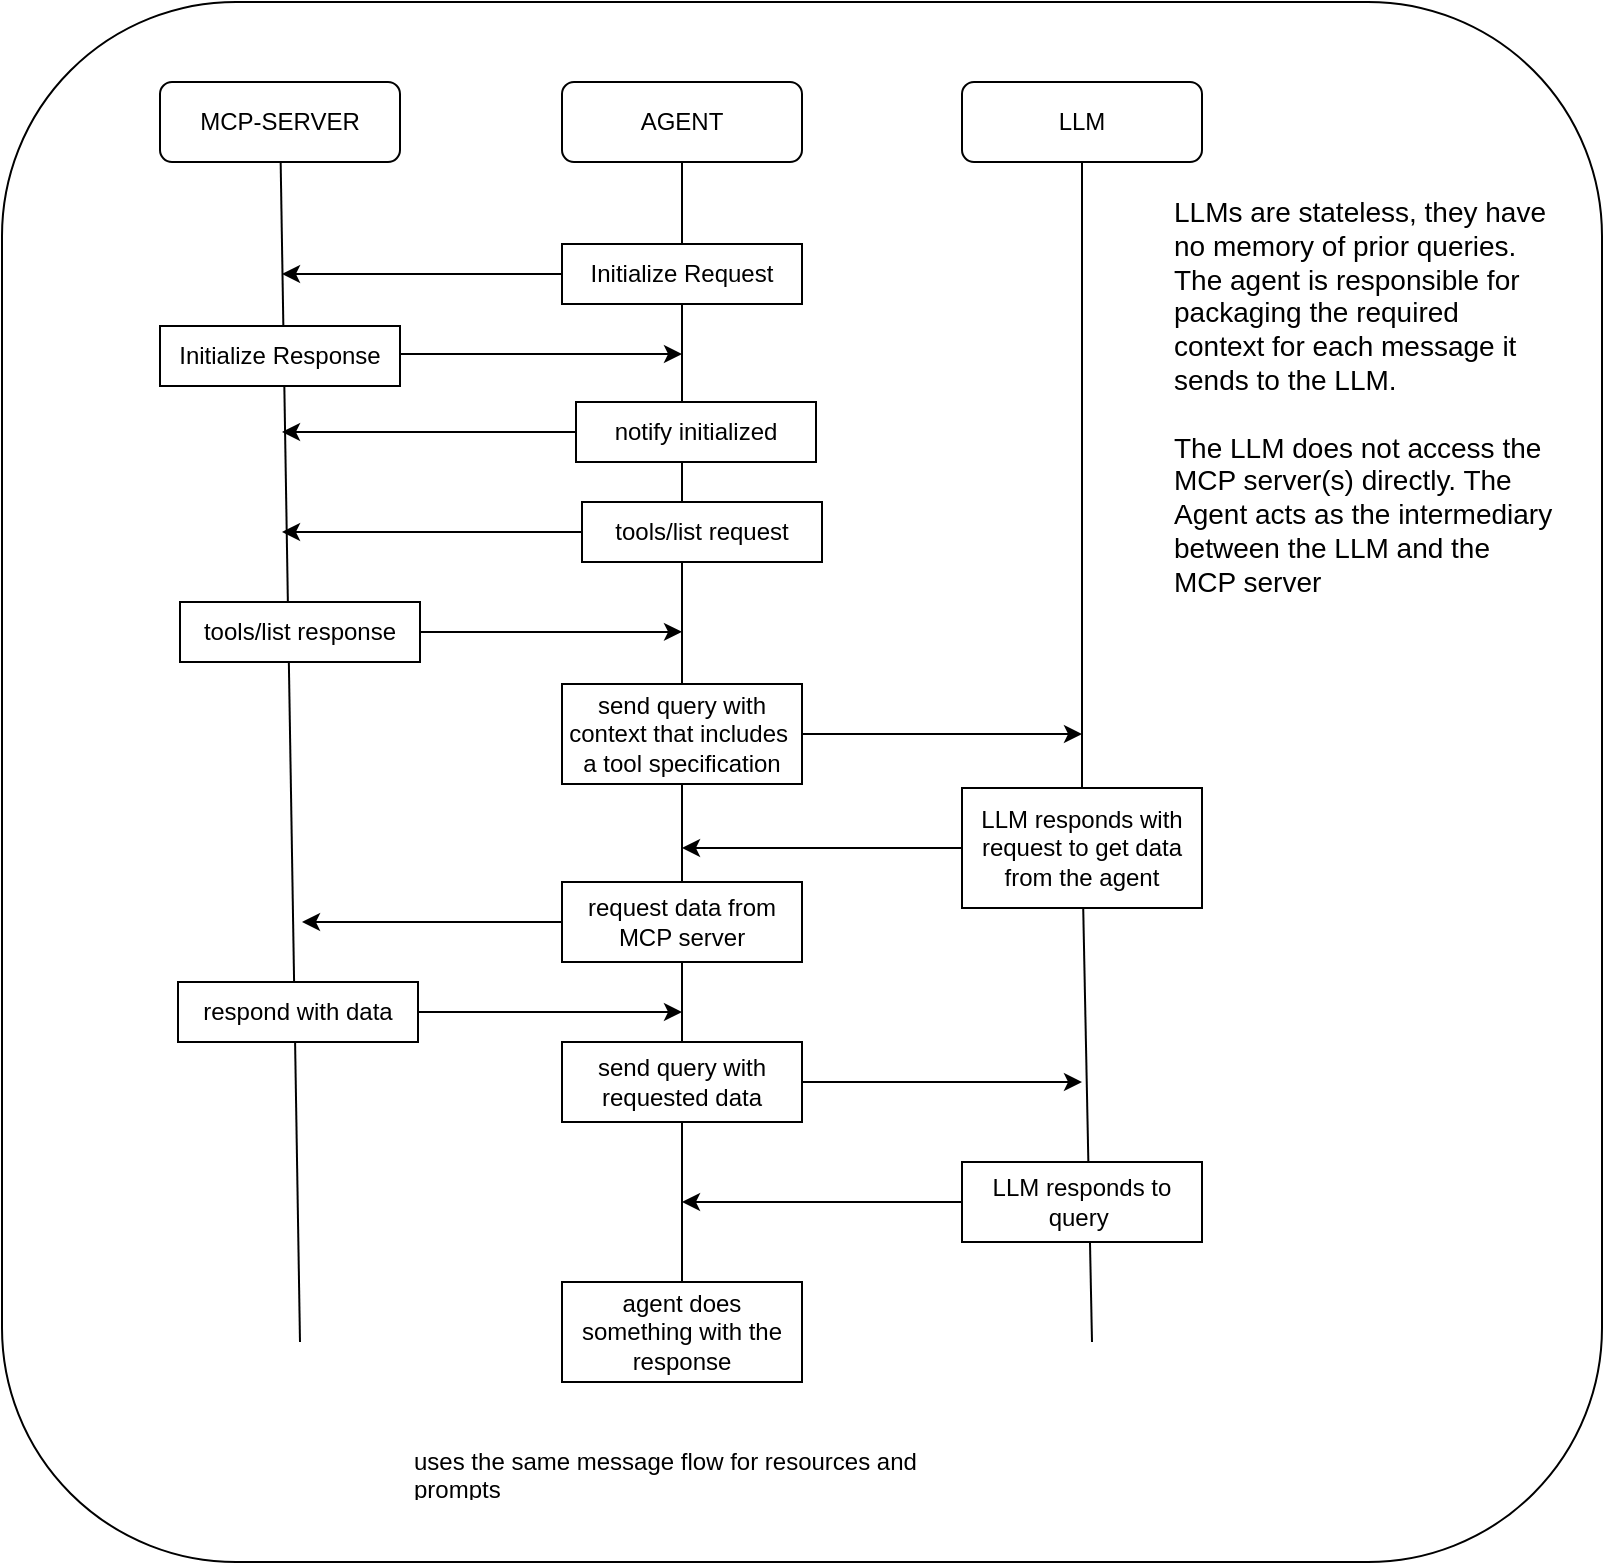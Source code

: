 <mxfile version="26.2.13">
  <diagram name="Page-1" id="CNjtrmU3WbDlpZcV8n7X">
    <mxGraphModel dx="919" dy="926" grid="1" gridSize="10" guides="1" tooltips="1" connect="1" arrows="1" fold="1" page="1" pageScale="1" pageWidth="850" pageHeight="1100" math="0" shadow="0">
      <root>
        <mxCell id="0" />
        <mxCell id="1" parent="0" />
        <mxCell id="aHsx0-igbcW8qf2o8ix_-20" value="" style="rounded=1;whiteSpace=wrap;html=1;" vertex="1" parent="1">
          <mxGeometry x="40" y="120" width="800" height="780" as="geometry" />
        </mxCell>
        <mxCell id="-iG8F86qC787wPcKdeDR-30" value="" style="endArrow=none;html=1;rounded=0;entryX=0.5;entryY=1;entryDx=0;entryDy=0;" parent="1" source="aHsx0-igbcW8qf2o8ix_-16" target="-iG8F86qC787wPcKdeDR-1" edge="1">
          <mxGeometry width="50" height="50" relative="1" as="geometry">
            <mxPoint x="380" y="790" as="sourcePoint" />
            <mxPoint x="450" y="420" as="targetPoint" />
          </mxGeometry>
        </mxCell>
        <mxCell id="-iG8F86qC787wPcKdeDR-9" value="" style="endArrow=none;html=1;rounded=0;" parent="1" target="-iG8F86qC787wPcKdeDR-2" edge="1">
          <mxGeometry width="50" height="50" relative="1" as="geometry">
            <mxPoint x="189" y="790" as="sourcePoint" />
            <mxPoint x="449" y="580" as="targetPoint" />
          </mxGeometry>
        </mxCell>
        <mxCell id="-iG8F86qC787wPcKdeDR-1" value="AGENT" style="rounded=1;whiteSpace=wrap;html=1;" parent="1" vertex="1">
          <mxGeometry x="320" y="160" width="120" height="40" as="geometry" />
        </mxCell>
        <mxCell id="-iG8F86qC787wPcKdeDR-2" value="MCP-SERVER" style="rounded=1;whiteSpace=wrap;html=1;" parent="1" vertex="1">
          <mxGeometry x="119" y="160" width="120" height="40" as="geometry" />
        </mxCell>
        <mxCell id="-iG8F86qC787wPcKdeDR-3" value="LLM" style="rounded=1;whiteSpace=wrap;html=1;" parent="1" vertex="1">
          <mxGeometry x="520" y="160" width="120" height="40" as="geometry" />
        </mxCell>
        <mxCell id="-iG8F86qC787wPcKdeDR-7" style="edgeStyle=orthogonalEdgeStyle;rounded=0;orthogonalLoop=1;jettySize=auto;html=1;" parent="1" source="-iG8F86qC787wPcKdeDR-5" edge="1">
          <mxGeometry relative="1" as="geometry">
            <mxPoint x="180" y="256" as="targetPoint" />
          </mxGeometry>
        </mxCell>
        <mxCell id="-iG8F86qC787wPcKdeDR-13" style="edgeStyle=orthogonalEdgeStyle;rounded=0;orthogonalLoop=1;jettySize=auto;html=1;" parent="1" edge="1">
          <mxGeometry relative="1" as="geometry">
            <mxPoint x="380" y="296" as="targetPoint" />
            <mxPoint x="239" y="296.0" as="sourcePoint" />
          </mxGeometry>
        </mxCell>
        <mxCell id="-iG8F86qC787wPcKdeDR-6" value="Initialize Response" style="rounded=0;whiteSpace=wrap;html=1;" parent="1" vertex="1">
          <mxGeometry x="119" y="282" width="120" height="30" as="geometry" />
        </mxCell>
        <mxCell id="-iG8F86qC787wPcKdeDR-12" value="" style="endArrow=none;html=1;rounded=0;entryX=0.5;entryY=1;entryDx=0;entryDy=0;" parent="1" edge="1" target="-iG8F86qC787wPcKdeDR-3" source="-iG8F86qC787wPcKdeDR-18">
          <mxGeometry width="50" height="50" relative="1" as="geometry">
            <mxPoint x="585" y="790" as="sourcePoint" />
            <mxPoint x="575" y="200" as="targetPoint" />
          </mxGeometry>
        </mxCell>
        <mxCell id="-iG8F86qC787wPcKdeDR-15" style="edgeStyle=orthogonalEdgeStyle;rounded=0;orthogonalLoop=1;jettySize=auto;html=1;" parent="1" source="-iG8F86qC787wPcKdeDR-14" edge="1">
          <mxGeometry relative="1" as="geometry">
            <mxPoint x="180" y="385" as="targetPoint" />
          </mxGeometry>
        </mxCell>
        <mxCell id="-iG8F86qC787wPcKdeDR-14" value="tools/list request" style="rounded=0;whiteSpace=wrap;html=1;" parent="1" vertex="1">
          <mxGeometry x="330" y="370" width="120" height="30" as="geometry" />
        </mxCell>
        <mxCell id="-iG8F86qC787wPcKdeDR-17" style="edgeStyle=orthogonalEdgeStyle;rounded=0;orthogonalLoop=1;jettySize=auto;html=1;exitX=1;exitY=0.5;exitDx=0;exitDy=0;" parent="1" source="-iG8F86qC787wPcKdeDR-16" edge="1">
          <mxGeometry relative="1" as="geometry">
            <mxPoint x="380" y="434.931" as="targetPoint" />
          </mxGeometry>
        </mxCell>
        <mxCell id="-iG8F86qC787wPcKdeDR-16" value="tools/list response" style="rounded=0;whiteSpace=wrap;html=1;" parent="1" vertex="1">
          <mxGeometry x="129" y="420" width="120" height="30" as="geometry" />
        </mxCell>
        <mxCell id="-iG8F86qC787wPcKdeDR-5" value="Initialize Request" style="rounded=0;whiteSpace=wrap;html=1;" parent="1" vertex="1">
          <mxGeometry x="320" y="241" width="120" height="30" as="geometry" />
        </mxCell>
        <mxCell id="-iG8F86qC787wPcKdeDR-29" style="edgeStyle=orthogonalEdgeStyle;rounded=0;orthogonalLoop=1;jettySize=auto;html=1;" parent="1" source="-iG8F86qC787wPcKdeDR-28" edge="1">
          <mxGeometry relative="1" as="geometry">
            <mxPoint x="180" y="335" as="targetPoint" />
          </mxGeometry>
        </mxCell>
        <mxCell id="-iG8F86qC787wPcKdeDR-28" value="notify initialized" style="rounded=0;whiteSpace=wrap;html=1;" parent="1" vertex="1">
          <mxGeometry x="327" y="320" width="120" height="30" as="geometry" />
        </mxCell>
        <mxCell id="aHsx0-igbcW8qf2o8ix_-1" value="&lt;font style=&quot;font-size: 14px;&quot;&gt;LLMs are stateless, they have no memory of prior queries.&amp;nbsp;&lt;/font&gt;&lt;div&gt;&lt;font style=&quot;font-size: 14px;&quot;&gt;The agent is responsible for packaging the required context for each message it sends to the LLM.&amp;nbsp;&lt;/font&gt;&lt;/div&gt;&lt;div&gt;&lt;font style=&quot;font-size: 14px;&quot;&gt;&lt;br&gt;&lt;/font&gt;&lt;/div&gt;&lt;div&gt;&lt;span style=&quot;font-size: 14px;&quot;&gt;The LLM does not access the MCP server(s) directly. The Agent acts as the intermediary between the LLM and the MCP server&lt;/span&gt;&lt;/div&gt;" style="text;strokeColor=none;fillColor=none;align=left;verticalAlign=top;spacingLeft=4;spacingRight=4;overflow=hidden;points=[[0,0.5],[1,0.5]];portConstraint=eastwest;rotatable=0;whiteSpace=wrap;html=1;" vertex="1" parent="1">
          <mxGeometry x="620" y="210" width="200" height="290" as="geometry" />
        </mxCell>
        <mxCell id="aHsx0-igbcW8qf2o8ix_-3" style="edgeStyle=orthogonalEdgeStyle;rounded=0;orthogonalLoop=1;jettySize=auto;html=1;" edge="1" parent="1" source="aHsx0-igbcW8qf2o8ix_-2">
          <mxGeometry relative="1" as="geometry">
            <mxPoint x="580" y="486" as="targetPoint" />
          </mxGeometry>
        </mxCell>
        <mxCell id="aHsx0-igbcW8qf2o8ix_-4" value="" style="endArrow=none;html=1;rounded=0;" edge="1" parent="1" target="-iG8F86qC787wPcKdeDR-18">
          <mxGeometry width="50" height="50" relative="1" as="geometry">
            <mxPoint x="585" y="790" as="sourcePoint" />
            <mxPoint x="575" y="200" as="targetPoint" />
          </mxGeometry>
        </mxCell>
        <mxCell id="aHsx0-igbcW8qf2o8ix_-6" style="edgeStyle=orthogonalEdgeStyle;rounded=0;orthogonalLoop=1;jettySize=auto;html=1;" edge="1" parent="1" source="-iG8F86qC787wPcKdeDR-18">
          <mxGeometry relative="1" as="geometry">
            <mxPoint x="380" y="543" as="targetPoint" />
          </mxGeometry>
        </mxCell>
        <mxCell id="-iG8F86qC787wPcKdeDR-18" value="LLM responds with request to get data from the agent" style="rounded=0;whiteSpace=wrap;html=1;" parent="1" vertex="1">
          <mxGeometry x="520" y="513" width="120" height="60" as="geometry" />
        </mxCell>
        <mxCell id="aHsx0-igbcW8qf2o8ix_-2" value="send query with context that includes&amp;nbsp; a tool specification" style="rounded=0;whiteSpace=wrap;html=1;" vertex="1" parent="1">
          <mxGeometry x="320" y="461" width="120" height="50" as="geometry" />
        </mxCell>
        <mxCell id="aHsx0-igbcW8qf2o8ix_-8" style="edgeStyle=orthogonalEdgeStyle;rounded=0;orthogonalLoop=1;jettySize=auto;html=1;" edge="1" parent="1" source="aHsx0-igbcW8qf2o8ix_-7">
          <mxGeometry relative="1" as="geometry">
            <mxPoint x="190" y="580" as="targetPoint" />
          </mxGeometry>
        </mxCell>
        <mxCell id="aHsx0-igbcW8qf2o8ix_-7" value="request data from MCP server" style="rounded=0;whiteSpace=wrap;html=1;" vertex="1" parent="1">
          <mxGeometry x="320" y="560" width="120" height="40" as="geometry" />
        </mxCell>
        <mxCell id="aHsx0-igbcW8qf2o8ix_-10" style="edgeStyle=orthogonalEdgeStyle;rounded=0;orthogonalLoop=1;jettySize=auto;html=1;" edge="1" parent="1" source="aHsx0-igbcW8qf2o8ix_-9">
          <mxGeometry relative="1" as="geometry">
            <mxPoint x="380" y="625" as="targetPoint" />
          </mxGeometry>
        </mxCell>
        <mxCell id="aHsx0-igbcW8qf2o8ix_-9" value="respond with data" style="rounded=0;whiteSpace=wrap;html=1;" vertex="1" parent="1">
          <mxGeometry x="128" y="610" width="120" height="30" as="geometry" />
        </mxCell>
        <mxCell id="aHsx0-igbcW8qf2o8ix_-12" style="edgeStyle=orthogonalEdgeStyle;rounded=0;orthogonalLoop=1;jettySize=auto;html=1;" edge="1" parent="1" source="aHsx0-igbcW8qf2o8ix_-11">
          <mxGeometry relative="1" as="geometry">
            <mxPoint x="580" y="660" as="targetPoint" />
          </mxGeometry>
        </mxCell>
        <mxCell id="aHsx0-igbcW8qf2o8ix_-11" value="send query with requested data" style="rounded=0;whiteSpace=wrap;html=1;" vertex="1" parent="1">
          <mxGeometry x="320" y="640" width="120" height="40" as="geometry" />
        </mxCell>
        <mxCell id="aHsx0-igbcW8qf2o8ix_-14" style="edgeStyle=orthogonalEdgeStyle;rounded=0;orthogonalLoop=1;jettySize=auto;html=1;" edge="1" parent="1" source="aHsx0-igbcW8qf2o8ix_-13">
          <mxGeometry relative="1" as="geometry">
            <mxPoint x="380" y="720" as="targetPoint" />
          </mxGeometry>
        </mxCell>
        <mxCell id="aHsx0-igbcW8qf2o8ix_-13" value="LLM responds to query&amp;nbsp;" style="rounded=0;whiteSpace=wrap;html=1;" vertex="1" parent="1">
          <mxGeometry x="520" y="700" width="120" height="40" as="geometry" />
        </mxCell>
        <mxCell id="aHsx0-igbcW8qf2o8ix_-17" value="" style="endArrow=none;html=1;rounded=0;entryX=0.5;entryY=1;entryDx=0;entryDy=0;" edge="1" parent="1" target="aHsx0-igbcW8qf2o8ix_-16">
          <mxGeometry width="50" height="50" relative="1" as="geometry">
            <mxPoint x="380" y="790" as="sourcePoint" />
            <mxPoint x="380" y="200" as="targetPoint" />
          </mxGeometry>
        </mxCell>
        <mxCell id="aHsx0-igbcW8qf2o8ix_-16" value="agent does something with the response" style="rounded=0;whiteSpace=wrap;html=1;" vertex="1" parent="1">
          <mxGeometry x="320" y="760" width="120" height="50" as="geometry" />
        </mxCell>
        <mxCell id="aHsx0-igbcW8qf2o8ix_-18" value="uses the same message flow for resources and prompts" style="text;strokeColor=none;fillColor=none;align=left;verticalAlign=middle;spacingLeft=4;spacingRight=4;overflow=hidden;points=[[0,0.5],[1,0.5]];portConstraint=eastwest;rotatable=0;whiteSpace=wrap;html=1;" vertex="1" parent="1">
          <mxGeometry x="240" y="840" width="280" height="30" as="geometry" />
        </mxCell>
      </root>
    </mxGraphModel>
  </diagram>
</mxfile>
